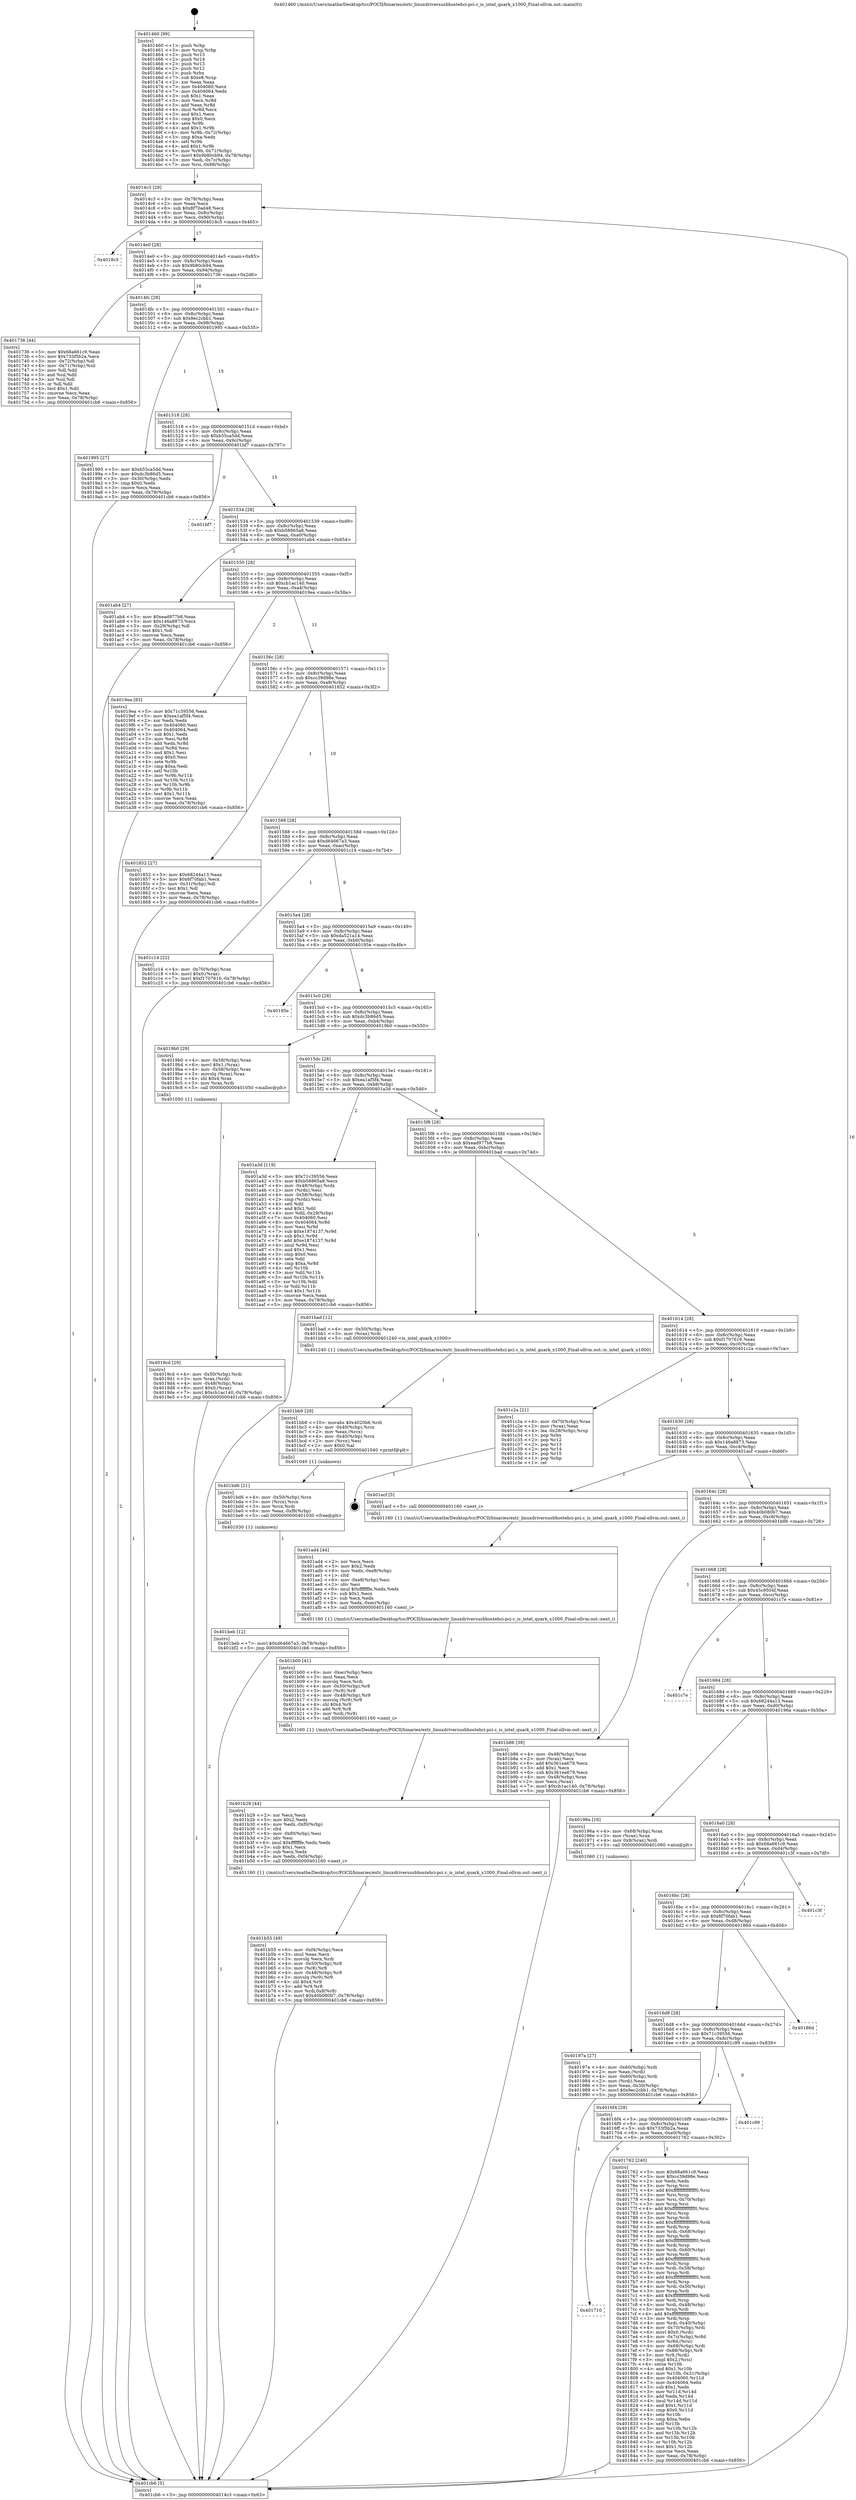 digraph "0x401460" {
  label = "0x401460 (/mnt/c/Users/mathe/Desktop/tcc/POCII/binaries/extr_linuxdriversusbhostehci-pci.c_is_intel_quark_x1000_Final-ollvm.out::main(0))"
  labelloc = "t"
  node[shape=record]

  Entry [label="",width=0.3,height=0.3,shape=circle,fillcolor=black,style=filled]
  "0x4014c3" [label="{
     0x4014c3 [29]\l
     | [instrs]\l
     &nbsp;&nbsp;0x4014c3 \<+3\>: mov -0x78(%rbp),%eax\l
     &nbsp;&nbsp;0x4014c6 \<+2\>: mov %eax,%ecx\l
     &nbsp;&nbsp;0x4014c8 \<+6\>: sub $0x8f70ad48,%ecx\l
     &nbsp;&nbsp;0x4014ce \<+6\>: mov %eax,-0x8c(%rbp)\l
     &nbsp;&nbsp;0x4014d4 \<+6\>: mov %ecx,-0x90(%rbp)\l
     &nbsp;&nbsp;0x4014da \<+6\>: je 00000000004018c5 \<main+0x465\>\l
  }"]
  "0x4018c5" [label="{
     0x4018c5\l
  }", style=dashed]
  "0x4014e0" [label="{
     0x4014e0 [28]\l
     | [instrs]\l
     &nbsp;&nbsp;0x4014e0 \<+5\>: jmp 00000000004014e5 \<main+0x85\>\l
     &nbsp;&nbsp;0x4014e5 \<+6\>: mov -0x8c(%rbp),%eax\l
     &nbsp;&nbsp;0x4014eb \<+5\>: sub $0x9b80cb94,%eax\l
     &nbsp;&nbsp;0x4014f0 \<+6\>: mov %eax,-0x94(%rbp)\l
     &nbsp;&nbsp;0x4014f6 \<+6\>: je 0000000000401736 \<main+0x2d6\>\l
  }"]
  Exit [label="",width=0.3,height=0.3,shape=circle,fillcolor=black,style=filled,peripheries=2]
  "0x401736" [label="{
     0x401736 [44]\l
     | [instrs]\l
     &nbsp;&nbsp;0x401736 \<+5\>: mov $0x68a661c9,%eax\l
     &nbsp;&nbsp;0x40173b \<+5\>: mov $0x733f5b2a,%ecx\l
     &nbsp;&nbsp;0x401740 \<+3\>: mov -0x72(%rbp),%dl\l
     &nbsp;&nbsp;0x401743 \<+4\>: mov -0x71(%rbp),%sil\l
     &nbsp;&nbsp;0x401747 \<+3\>: mov %dl,%dil\l
     &nbsp;&nbsp;0x40174a \<+3\>: and %sil,%dil\l
     &nbsp;&nbsp;0x40174d \<+3\>: xor %sil,%dl\l
     &nbsp;&nbsp;0x401750 \<+3\>: or %dl,%dil\l
     &nbsp;&nbsp;0x401753 \<+4\>: test $0x1,%dil\l
     &nbsp;&nbsp;0x401757 \<+3\>: cmovne %ecx,%eax\l
     &nbsp;&nbsp;0x40175a \<+3\>: mov %eax,-0x78(%rbp)\l
     &nbsp;&nbsp;0x40175d \<+5\>: jmp 0000000000401cb6 \<main+0x856\>\l
  }"]
  "0x4014fc" [label="{
     0x4014fc [28]\l
     | [instrs]\l
     &nbsp;&nbsp;0x4014fc \<+5\>: jmp 0000000000401501 \<main+0xa1\>\l
     &nbsp;&nbsp;0x401501 \<+6\>: mov -0x8c(%rbp),%eax\l
     &nbsp;&nbsp;0x401507 \<+5\>: sub $0x9ec2cbb1,%eax\l
     &nbsp;&nbsp;0x40150c \<+6\>: mov %eax,-0x98(%rbp)\l
     &nbsp;&nbsp;0x401512 \<+6\>: je 0000000000401995 \<main+0x535\>\l
  }"]
  "0x401cb6" [label="{
     0x401cb6 [5]\l
     | [instrs]\l
     &nbsp;&nbsp;0x401cb6 \<+5\>: jmp 00000000004014c3 \<main+0x63\>\l
  }"]
  "0x401460" [label="{
     0x401460 [99]\l
     | [instrs]\l
     &nbsp;&nbsp;0x401460 \<+1\>: push %rbp\l
     &nbsp;&nbsp;0x401461 \<+3\>: mov %rsp,%rbp\l
     &nbsp;&nbsp;0x401464 \<+2\>: push %r15\l
     &nbsp;&nbsp;0x401466 \<+2\>: push %r14\l
     &nbsp;&nbsp;0x401468 \<+2\>: push %r13\l
     &nbsp;&nbsp;0x40146a \<+2\>: push %r12\l
     &nbsp;&nbsp;0x40146c \<+1\>: push %rbx\l
     &nbsp;&nbsp;0x40146d \<+7\>: sub $0xe8,%rsp\l
     &nbsp;&nbsp;0x401474 \<+2\>: xor %eax,%eax\l
     &nbsp;&nbsp;0x401476 \<+7\>: mov 0x404060,%ecx\l
     &nbsp;&nbsp;0x40147d \<+7\>: mov 0x404064,%edx\l
     &nbsp;&nbsp;0x401484 \<+3\>: sub $0x1,%eax\l
     &nbsp;&nbsp;0x401487 \<+3\>: mov %ecx,%r8d\l
     &nbsp;&nbsp;0x40148a \<+3\>: add %eax,%r8d\l
     &nbsp;&nbsp;0x40148d \<+4\>: imul %r8d,%ecx\l
     &nbsp;&nbsp;0x401491 \<+3\>: and $0x1,%ecx\l
     &nbsp;&nbsp;0x401494 \<+3\>: cmp $0x0,%ecx\l
     &nbsp;&nbsp;0x401497 \<+4\>: sete %r9b\l
     &nbsp;&nbsp;0x40149b \<+4\>: and $0x1,%r9b\l
     &nbsp;&nbsp;0x40149f \<+4\>: mov %r9b,-0x72(%rbp)\l
     &nbsp;&nbsp;0x4014a3 \<+3\>: cmp $0xa,%edx\l
     &nbsp;&nbsp;0x4014a6 \<+4\>: setl %r9b\l
     &nbsp;&nbsp;0x4014aa \<+4\>: and $0x1,%r9b\l
     &nbsp;&nbsp;0x4014ae \<+4\>: mov %r9b,-0x71(%rbp)\l
     &nbsp;&nbsp;0x4014b2 \<+7\>: movl $0x9b80cb94,-0x78(%rbp)\l
     &nbsp;&nbsp;0x4014b9 \<+3\>: mov %edi,-0x7c(%rbp)\l
     &nbsp;&nbsp;0x4014bc \<+7\>: mov %rsi,-0x88(%rbp)\l
  }"]
  "0x401beb" [label="{
     0x401beb [12]\l
     | [instrs]\l
     &nbsp;&nbsp;0x401beb \<+7\>: movl $0xd64667a3,-0x78(%rbp)\l
     &nbsp;&nbsp;0x401bf2 \<+5\>: jmp 0000000000401cb6 \<main+0x856\>\l
  }"]
  "0x401995" [label="{
     0x401995 [27]\l
     | [instrs]\l
     &nbsp;&nbsp;0x401995 \<+5\>: mov $0xb55ca5dd,%eax\l
     &nbsp;&nbsp;0x40199a \<+5\>: mov $0xdc3b86d5,%ecx\l
     &nbsp;&nbsp;0x40199f \<+3\>: mov -0x30(%rbp),%edx\l
     &nbsp;&nbsp;0x4019a2 \<+3\>: cmp $0x0,%edx\l
     &nbsp;&nbsp;0x4019a5 \<+3\>: cmove %ecx,%eax\l
     &nbsp;&nbsp;0x4019a8 \<+3\>: mov %eax,-0x78(%rbp)\l
     &nbsp;&nbsp;0x4019ab \<+5\>: jmp 0000000000401cb6 \<main+0x856\>\l
  }"]
  "0x401518" [label="{
     0x401518 [28]\l
     | [instrs]\l
     &nbsp;&nbsp;0x401518 \<+5\>: jmp 000000000040151d \<main+0xbd\>\l
     &nbsp;&nbsp;0x40151d \<+6\>: mov -0x8c(%rbp),%eax\l
     &nbsp;&nbsp;0x401523 \<+5\>: sub $0xb55ca5dd,%eax\l
     &nbsp;&nbsp;0x401528 \<+6\>: mov %eax,-0x9c(%rbp)\l
     &nbsp;&nbsp;0x40152e \<+6\>: je 0000000000401bf7 \<main+0x797\>\l
  }"]
  "0x401bd6" [label="{
     0x401bd6 [21]\l
     | [instrs]\l
     &nbsp;&nbsp;0x401bd6 \<+4\>: mov -0x50(%rbp),%rcx\l
     &nbsp;&nbsp;0x401bda \<+3\>: mov (%rcx),%rcx\l
     &nbsp;&nbsp;0x401bdd \<+3\>: mov %rcx,%rdi\l
     &nbsp;&nbsp;0x401be0 \<+6\>: mov %eax,-0xf8(%rbp)\l
     &nbsp;&nbsp;0x401be6 \<+5\>: call 0000000000401030 \<free@plt\>\l
     | [calls]\l
     &nbsp;&nbsp;0x401030 \{1\} (unknown)\l
  }"]
  "0x401bf7" [label="{
     0x401bf7\l
  }", style=dashed]
  "0x401534" [label="{
     0x401534 [28]\l
     | [instrs]\l
     &nbsp;&nbsp;0x401534 \<+5\>: jmp 0000000000401539 \<main+0xd9\>\l
     &nbsp;&nbsp;0x401539 \<+6\>: mov -0x8c(%rbp),%eax\l
     &nbsp;&nbsp;0x40153f \<+5\>: sub $0xb58865a8,%eax\l
     &nbsp;&nbsp;0x401544 \<+6\>: mov %eax,-0xa0(%rbp)\l
     &nbsp;&nbsp;0x40154a \<+6\>: je 0000000000401ab4 \<main+0x654\>\l
  }"]
  "0x401bb9" [label="{
     0x401bb9 [29]\l
     | [instrs]\l
     &nbsp;&nbsp;0x401bb9 \<+10\>: movabs $0x4020b6,%rdi\l
     &nbsp;&nbsp;0x401bc3 \<+4\>: mov -0x40(%rbp),%rcx\l
     &nbsp;&nbsp;0x401bc7 \<+2\>: mov %eax,(%rcx)\l
     &nbsp;&nbsp;0x401bc9 \<+4\>: mov -0x40(%rbp),%rcx\l
     &nbsp;&nbsp;0x401bcd \<+2\>: mov (%rcx),%esi\l
     &nbsp;&nbsp;0x401bcf \<+2\>: mov $0x0,%al\l
     &nbsp;&nbsp;0x401bd1 \<+5\>: call 0000000000401040 \<printf@plt\>\l
     | [calls]\l
     &nbsp;&nbsp;0x401040 \{1\} (unknown)\l
  }"]
  "0x401ab4" [label="{
     0x401ab4 [27]\l
     | [instrs]\l
     &nbsp;&nbsp;0x401ab4 \<+5\>: mov $0xead977b8,%eax\l
     &nbsp;&nbsp;0x401ab9 \<+5\>: mov $0x146a8873,%ecx\l
     &nbsp;&nbsp;0x401abe \<+3\>: mov -0x29(%rbp),%dl\l
     &nbsp;&nbsp;0x401ac1 \<+3\>: test $0x1,%dl\l
     &nbsp;&nbsp;0x401ac4 \<+3\>: cmovne %ecx,%eax\l
     &nbsp;&nbsp;0x401ac7 \<+3\>: mov %eax,-0x78(%rbp)\l
     &nbsp;&nbsp;0x401aca \<+5\>: jmp 0000000000401cb6 \<main+0x856\>\l
  }"]
  "0x401550" [label="{
     0x401550 [28]\l
     | [instrs]\l
     &nbsp;&nbsp;0x401550 \<+5\>: jmp 0000000000401555 \<main+0xf5\>\l
     &nbsp;&nbsp;0x401555 \<+6\>: mov -0x8c(%rbp),%eax\l
     &nbsp;&nbsp;0x40155b \<+5\>: sub $0xcb1ac140,%eax\l
     &nbsp;&nbsp;0x401560 \<+6\>: mov %eax,-0xa4(%rbp)\l
     &nbsp;&nbsp;0x401566 \<+6\>: je 00000000004019ea \<main+0x58a\>\l
  }"]
  "0x401b55" [label="{
     0x401b55 [49]\l
     | [instrs]\l
     &nbsp;&nbsp;0x401b55 \<+6\>: mov -0xf4(%rbp),%ecx\l
     &nbsp;&nbsp;0x401b5b \<+3\>: imul %eax,%ecx\l
     &nbsp;&nbsp;0x401b5e \<+3\>: movslq %ecx,%rdi\l
     &nbsp;&nbsp;0x401b61 \<+4\>: mov -0x50(%rbp),%r8\l
     &nbsp;&nbsp;0x401b65 \<+3\>: mov (%r8),%r8\l
     &nbsp;&nbsp;0x401b68 \<+4\>: mov -0x48(%rbp),%r9\l
     &nbsp;&nbsp;0x401b6c \<+3\>: movslq (%r9),%r9\l
     &nbsp;&nbsp;0x401b6f \<+4\>: shl $0x4,%r9\l
     &nbsp;&nbsp;0x401b73 \<+3\>: add %r9,%r8\l
     &nbsp;&nbsp;0x401b76 \<+4\>: mov %rdi,0x8(%r8)\l
     &nbsp;&nbsp;0x401b7a \<+7\>: movl $0x40b080b7,-0x78(%rbp)\l
     &nbsp;&nbsp;0x401b81 \<+5\>: jmp 0000000000401cb6 \<main+0x856\>\l
  }"]
  "0x4019ea" [label="{
     0x4019ea [83]\l
     | [instrs]\l
     &nbsp;&nbsp;0x4019ea \<+5\>: mov $0x71c39556,%eax\l
     &nbsp;&nbsp;0x4019ef \<+5\>: mov $0xea1af5f4,%ecx\l
     &nbsp;&nbsp;0x4019f4 \<+2\>: xor %edx,%edx\l
     &nbsp;&nbsp;0x4019f6 \<+7\>: mov 0x404060,%esi\l
     &nbsp;&nbsp;0x4019fd \<+7\>: mov 0x404064,%edi\l
     &nbsp;&nbsp;0x401a04 \<+3\>: sub $0x1,%edx\l
     &nbsp;&nbsp;0x401a07 \<+3\>: mov %esi,%r8d\l
     &nbsp;&nbsp;0x401a0a \<+3\>: add %edx,%r8d\l
     &nbsp;&nbsp;0x401a0d \<+4\>: imul %r8d,%esi\l
     &nbsp;&nbsp;0x401a11 \<+3\>: and $0x1,%esi\l
     &nbsp;&nbsp;0x401a14 \<+3\>: cmp $0x0,%esi\l
     &nbsp;&nbsp;0x401a17 \<+4\>: sete %r9b\l
     &nbsp;&nbsp;0x401a1b \<+3\>: cmp $0xa,%edi\l
     &nbsp;&nbsp;0x401a1e \<+4\>: setl %r10b\l
     &nbsp;&nbsp;0x401a22 \<+3\>: mov %r9b,%r11b\l
     &nbsp;&nbsp;0x401a25 \<+3\>: and %r10b,%r11b\l
     &nbsp;&nbsp;0x401a28 \<+3\>: xor %r10b,%r9b\l
     &nbsp;&nbsp;0x401a2b \<+3\>: or %r9b,%r11b\l
     &nbsp;&nbsp;0x401a2e \<+4\>: test $0x1,%r11b\l
     &nbsp;&nbsp;0x401a32 \<+3\>: cmovne %ecx,%eax\l
     &nbsp;&nbsp;0x401a35 \<+3\>: mov %eax,-0x78(%rbp)\l
     &nbsp;&nbsp;0x401a38 \<+5\>: jmp 0000000000401cb6 \<main+0x856\>\l
  }"]
  "0x40156c" [label="{
     0x40156c [28]\l
     | [instrs]\l
     &nbsp;&nbsp;0x40156c \<+5\>: jmp 0000000000401571 \<main+0x111\>\l
     &nbsp;&nbsp;0x401571 \<+6\>: mov -0x8c(%rbp),%eax\l
     &nbsp;&nbsp;0x401577 \<+5\>: sub $0xcc39d98e,%eax\l
     &nbsp;&nbsp;0x40157c \<+6\>: mov %eax,-0xa8(%rbp)\l
     &nbsp;&nbsp;0x401582 \<+6\>: je 0000000000401852 \<main+0x3f2\>\l
  }"]
  "0x401b29" [label="{
     0x401b29 [44]\l
     | [instrs]\l
     &nbsp;&nbsp;0x401b29 \<+2\>: xor %ecx,%ecx\l
     &nbsp;&nbsp;0x401b2b \<+5\>: mov $0x2,%edx\l
     &nbsp;&nbsp;0x401b30 \<+6\>: mov %edx,-0xf0(%rbp)\l
     &nbsp;&nbsp;0x401b36 \<+1\>: cltd\l
     &nbsp;&nbsp;0x401b37 \<+6\>: mov -0xf0(%rbp),%esi\l
     &nbsp;&nbsp;0x401b3d \<+2\>: idiv %esi\l
     &nbsp;&nbsp;0x401b3f \<+6\>: imul $0xfffffffe,%edx,%edx\l
     &nbsp;&nbsp;0x401b45 \<+3\>: sub $0x1,%ecx\l
     &nbsp;&nbsp;0x401b48 \<+2\>: sub %ecx,%edx\l
     &nbsp;&nbsp;0x401b4a \<+6\>: mov %edx,-0xf4(%rbp)\l
     &nbsp;&nbsp;0x401b50 \<+5\>: call 0000000000401160 \<next_i\>\l
     | [calls]\l
     &nbsp;&nbsp;0x401160 \{1\} (/mnt/c/Users/mathe/Desktop/tcc/POCII/binaries/extr_linuxdriversusbhostehci-pci.c_is_intel_quark_x1000_Final-ollvm.out::next_i)\l
  }"]
  "0x401852" [label="{
     0x401852 [27]\l
     | [instrs]\l
     &nbsp;&nbsp;0x401852 \<+5\>: mov $0x68244a13,%eax\l
     &nbsp;&nbsp;0x401857 \<+5\>: mov $0x6f70fab1,%ecx\l
     &nbsp;&nbsp;0x40185c \<+3\>: mov -0x31(%rbp),%dl\l
     &nbsp;&nbsp;0x40185f \<+3\>: test $0x1,%dl\l
     &nbsp;&nbsp;0x401862 \<+3\>: cmovne %ecx,%eax\l
     &nbsp;&nbsp;0x401865 \<+3\>: mov %eax,-0x78(%rbp)\l
     &nbsp;&nbsp;0x401868 \<+5\>: jmp 0000000000401cb6 \<main+0x856\>\l
  }"]
  "0x401588" [label="{
     0x401588 [28]\l
     | [instrs]\l
     &nbsp;&nbsp;0x401588 \<+5\>: jmp 000000000040158d \<main+0x12d\>\l
     &nbsp;&nbsp;0x40158d \<+6\>: mov -0x8c(%rbp),%eax\l
     &nbsp;&nbsp;0x401593 \<+5\>: sub $0xd64667a3,%eax\l
     &nbsp;&nbsp;0x401598 \<+6\>: mov %eax,-0xac(%rbp)\l
     &nbsp;&nbsp;0x40159e \<+6\>: je 0000000000401c14 \<main+0x7b4\>\l
  }"]
  "0x401b00" [label="{
     0x401b00 [41]\l
     | [instrs]\l
     &nbsp;&nbsp;0x401b00 \<+6\>: mov -0xec(%rbp),%ecx\l
     &nbsp;&nbsp;0x401b06 \<+3\>: imul %eax,%ecx\l
     &nbsp;&nbsp;0x401b09 \<+3\>: movslq %ecx,%rdi\l
     &nbsp;&nbsp;0x401b0c \<+4\>: mov -0x50(%rbp),%r8\l
     &nbsp;&nbsp;0x401b10 \<+3\>: mov (%r8),%r8\l
     &nbsp;&nbsp;0x401b13 \<+4\>: mov -0x48(%rbp),%r9\l
     &nbsp;&nbsp;0x401b17 \<+3\>: movslq (%r9),%r9\l
     &nbsp;&nbsp;0x401b1a \<+4\>: shl $0x4,%r9\l
     &nbsp;&nbsp;0x401b1e \<+3\>: add %r9,%r8\l
     &nbsp;&nbsp;0x401b21 \<+3\>: mov %rdi,(%r8)\l
     &nbsp;&nbsp;0x401b24 \<+5\>: call 0000000000401160 \<next_i\>\l
     | [calls]\l
     &nbsp;&nbsp;0x401160 \{1\} (/mnt/c/Users/mathe/Desktop/tcc/POCII/binaries/extr_linuxdriversusbhostehci-pci.c_is_intel_quark_x1000_Final-ollvm.out::next_i)\l
  }"]
  "0x401c14" [label="{
     0x401c14 [22]\l
     | [instrs]\l
     &nbsp;&nbsp;0x401c14 \<+4\>: mov -0x70(%rbp),%rax\l
     &nbsp;&nbsp;0x401c18 \<+6\>: movl $0x0,(%rax)\l
     &nbsp;&nbsp;0x401c1e \<+7\>: movl $0xf1707616,-0x78(%rbp)\l
     &nbsp;&nbsp;0x401c25 \<+5\>: jmp 0000000000401cb6 \<main+0x856\>\l
  }"]
  "0x4015a4" [label="{
     0x4015a4 [28]\l
     | [instrs]\l
     &nbsp;&nbsp;0x4015a4 \<+5\>: jmp 00000000004015a9 \<main+0x149\>\l
     &nbsp;&nbsp;0x4015a9 \<+6\>: mov -0x8c(%rbp),%eax\l
     &nbsp;&nbsp;0x4015af \<+5\>: sub $0xda521a14,%eax\l
     &nbsp;&nbsp;0x4015b4 \<+6\>: mov %eax,-0xb0(%rbp)\l
     &nbsp;&nbsp;0x4015ba \<+6\>: je 000000000040195e \<main+0x4fe\>\l
  }"]
  "0x401ad4" [label="{
     0x401ad4 [44]\l
     | [instrs]\l
     &nbsp;&nbsp;0x401ad4 \<+2\>: xor %ecx,%ecx\l
     &nbsp;&nbsp;0x401ad6 \<+5\>: mov $0x2,%edx\l
     &nbsp;&nbsp;0x401adb \<+6\>: mov %edx,-0xe8(%rbp)\l
     &nbsp;&nbsp;0x401ae1 \<+1\>: cltd\l
     &nbsp;&nbsp;0x401ae2 \<+6\>: mov -0xe8(%rbp),%esi\l
     &nbsp;&nbsp;0x401ae8 \<+2\>: idiv %esi\l
     &nbsp;&nbsp;0x401aea \<+6\>: imul $0xfffffffe,%edx,%edx\l
     &nbsp;&nbsp;0x401af0 \<+3\>: sub $0x1,%ecx\l
     &nbsp;&nbsp;0x401af3 \<+2\>: sub %ecx,%edx\l
     &nbsp;&nbsp;0x401af5 \<+6\>: mov %edx,-0xec(%rbp)\l
     &nbsp;&nbsp;0x401afb \<+5\>: call 0000000000401160 \<next_i\>\l
     | [calls]\l
     &nbsp;&nbsp;0x401160 \{1\} (/mnt/c/Users/mathe/Desktop/tcc/POCII/binaries/extr_linuxdriversusbhostehci-pci.c_is_intel_quark_x1000_Final-ollvm.out::next_i)\l
  }"]
  "0x40195e" [label="{
     0x40195e\l
  }", style=dashed]
  "0x4015c0" [label="{
     0x4015c0 [28]\l
     | [instrs]\l
     &nbsp;&nbsp;0x4015c0 \<+5\>: jmp 00000000004015c5 \<main+0x165\>\l
     &nbsp;&nbsp;0x4015c5 \<+6\>: mov -0x8c(%rbp),%eax\l
     &nbsp;&nbsp;0x4015cb \<+5\>: sub $0xdc3b86d5,%eax\l
     &nbsp;&nbsp;0x4015d0 \<+6\>: mov %eax,-0xb4(%rbp)\l
     &nbsp;&nbsp;0x4015d6 \<+6\>: je 00000000004019b0 \<main+0x550\>\l
  }"]
  "0x4019cd" [label="{
     0x4019cd [29]\l
     | [instrs]\l
     &nbsp;&nbsp;0x4019cd \<+4\>: mov -0x50(%rbp),%rdi\l
     &nbsp;&nbsp;0x4019d1 \<+3\>: mov %rax,(%rdi)\l
     &nbsp;&nbsp;0x4019d4 \<+4\>: mov -0x48(%rbp),%rax\l
     &nbsp;&nbsp;0x4019d8 \<+6\>: movl $0x0,(%rax)\l
     &nbsp;&nbsp;0x4019de \<+7\>: movl $0xcb1ac140,-0x78(%rbp)\l
     &nbsp;&nbsp;0x4019e5 \<+5\>: jmp 0000000000401cb6 \<main+0x856\>\l
  }"]
  "0x4019b0" [label="{
     0x4019b0 [29]\l
     | [instrs]\l
     &nbsp;&nbsp;0x4019b0 \<+4\>: mov -0x58(%rbp),%rax\l
     &nbsp;&nbsp;0x4019b4 \<+6\>: movl $0x1,(%rax)\l
     &nbsp;&nbsp;0x4019ba \<+4\>: mov -0x58(%rbp),%rax\l
     &nbsp;&nbsp;0x4019be \<+3\>: movslq (%rax),%rax\l
     &nbsp;&nbsp;0x4019c1 \<+4\>: shl $0x4,%rax\l
     &nbsp;&nbsp;0x4019c5 \<+3\>: mov %rax,%rdi\l
     &nbsp;&nbsp;0x4019c8 \<+5\>: call 0000000000401050 \<malloc@plt\>\l
     | [calls]\l
     &nbsp;&nbsp;0x401050 \{1\} (unknown)\l
  }"]
  "0x4015dc" [label="{
     0x4015dc [28]\l
     | [instrs]\l
     &nbsp;&nbsp;0x4015dc \<+5\>: jmp 00000000004015e1 \<main+0x181\>\l
     &nbsp;&nbsp;0x4015e1 \<+6\>: mov -0x8c(%rbp),%eax\l
     &nbsp;&nbsp;0x4015e7 \<+5\>: sub $0xea1af5f4,%eax\l
     &nbsp;&nbsp;0x4015ec \<+6\>: mov %eax,-0xb8(%rbp)\l
     &nbsp;&nbsp;0x4015f2 \<+6\>: je 0000000000401a3d \<main+0x5dd\>\l
  }"]
  "0x40197a" [label="{
     0x40197a [27]\l
     | [instrs]\l
     &nbsp;&nbsp;0x40197a \<+4\>: mov -0x60(%rbp),%rdi\l
     &nbsp;&nbsp;0x40197e \<+2\>: mov %eax,(%rdi)\l
     &nbsp;&nbsp;0x401980 \<+4\>: mov -0x60(%rbp),%rdi\l
     &nbsp;&nbsp;0x401984 \<+2\>: mov (%rdi),%eax\l
     &nbsp;&nbsp;0x401986 \<+3\>: mov %eax,-0x30(%rbp)\l
     &nbsp;&nbsp;0x401989 \<+7\>: movl $0x9ec2cbb1,-0x78(%rbp)\l
     &nbsp;&nbsp;0x401990 \<+5\>: jmp 0000000000401cb6 \<main+0x856\>\l
  }"]
  "0x401a3d" [label="{
     0x401a3d [119]\l
     | [instrs]\l
     &nbsp;&nbsp;0x401a3d \<+5\>: mov $0x71c39556,%eax\l
     &nbsp;&nbsp;0x401a42 \<+5\>: mov $0xb58865a8,%ecx\l
     &nbsp;&nbsp;0x401a47 \<+4\>: mov -0x48(%rbp),%rdx\l
     &nbsp;&nbsp;0x401a4b \<+2\>: mov (%rdx),%esi\l
     &nbsp;&nbsp;0x401a4d \<+4\>: mov -0x58(%rbp),%rdx\l
     &nbsp;&nbsp;0x401a51 \<+2\>: cmp (%rdx),%esi\l
     &nbsp;&nbsp;0x401a53 \<+4\>: setl %dil\l
     &nbsp;&nbsp;0x401a57 \<+4\>: and $0x1,%dil\l
     &nbsp;&nbsp;0x401a5b \<+4\>: mov %dil,-0x29(%rbp)\l
     &nbsp;&nbsp;0x401a5f \<+7\>: mov 0x404060,%esi\l
     &nbsp;&nbsp;0x401a66 \<+8\>: mov 0x404064,%r8d\l
     &nbsp;&nbsp;0x401a6e \<+3\>: mov %esi,%r9d\l
     &nbsp;&nbsp;0x401a71 \<+7\>: sub $0xe1874137,%r9d\l
     &nbsp;&nbsp;0x401a78 \<+4\>: sub $0x1,%r9d\l
     &nbsp;&nbsp;0x401a7c \<+7\>: add $0xe1874137,%r9d\l
     &nbsp;&nbsp;0x401a83 \<+4\>: imul %r9d,%esi\l
     &nbsp;&nbsp;0x401a87 \<+3\>: and $0x1,%esi\l
     &nbsp;&nbsp;0x401a8a \<+3\>: cmp $0x0,%esi\l
     &nbsp;&nbsp;0x401a8d \<+4\>: sete %dil\l
     &nbsp;&nbsp;0x401a91 \<+4\>: cmp $0xa,%r8d\l
     &nbsp;&nbsp;0x401a95 \<+4\>: setl %r10b\l
     &nbsp;&nbsp;0x401a99 \<+3\>: mov %dil,%r11b\l
     &nbsp;&nbsp;0x401a9c \<+3\>: and %r10b,%r11b\l
     &nbsp;&nbsp;0x401a9f \<+3\>: xor %r10b,%dil\l
     &nbsp;&nbsp;0x401aa2 \<+3\>: or %dil,%r11b\l
     &nbsp;&nbsp;0x401aa5 \<+4\>: test $0x1,%r11b\l
     &nbsp;&nbsp;0x401aa9 \<+3\>: cmovne %ecx,%eax\l
     &nbsp;&nbsp;0x401aac \<+3\>: mov %eax,-0x78(%rbp)\l
     &nbsp;&nbsp;0x401aaf \<+5\>: jmp 0000000000401cb6 \<main+0x856\>\l
  }"]
  "0x4015f8" [label="{
     0x4015f8 [28]\l
     | [instrs]\l
     &nbsp;&nbsp;0x4015f8 \<+5\>: jmp 00000000004015fd \<main+0x19d\>\l
     &nbsp;&nbsp;0x4015fd \<+6\>: mov -0x8c(%rbp),%eax\l
     &nbsp;&nbsp;0x401603 \<+5\>: sub $0xead977b8,%eax\l
     &nbsp;&nbsp;0x401608 \<+6\>: mov %eax,-0xbc(%rbp)\l
     &nbsp;&nbsp;0x40160e \<+6\>: je 0000000000401bad \<main+0x74d\>\l
  }"]
  "0x401710" [label="{
     0x401710\l
  }", style=dashed]
  "0x401bad" [label="{
     0x401bad [12]\l
     | [instrs]\l
     &nbsp;&nbsp;0x401bad \<+4\>: mov -0x50(%rbp),%rax\l
     &nbsp;&nbsp;0x401bb1 \<+3\>: mov (%rax),%rdi\l
     &nbsp;&nbsp;0x401bb4 \<+5\>: call 0000000000401240 \<is_intel_quark_x1000\>\l
     | [calls]\l
     &nbsp;&nbsp;0x401240 \{1\} (/mnt/c/Users/mathe/Desktop/tcc/POCII/binaries/extr_linuxdriversusbhostehci-pci.c_is_intel_quark_x1000_Final-ollvm.out::is_intel_quark_x1000)\l
  }"]
  "0x401614" [label="{
     0x401614 [28]\l
     | [instrs]\l
     &nbsp;&nbsp;0x401614 \<+5\>: jmp 0000000000401619 \<main+0x1b9\>\l
     &nbsp;&nbsp;0x401619 \<+6\>: mov -0x8c(%rbp),%eax\l
     &nbsp;&nbsp;0x40161f \<+5\>: sub $0xf1707616,%eax\l
     &nbsp;&nbsp;0x401624 \<+6\>: mov %eax,-0xc0(%rbp)\l
     &nbsp;&nbsp;0x40162a \<+6\>: je 0000000000401c2a \<main+0x7ca\>\l
  }"]
  "0x401762" [label="{
     0x401762 [240]\l
     | [instrs]\l
     &nbsp;&nbsp;0x401762 \<+5\>: mov $0x68a661c9,%eax\l
     &nbsp;&nbsp;0x401767 \<+5\>: mov $0xcc39d98e,%ecx\l
     &nbsp;&nbsp;0x40176c \<+2\>: xor %edx,%edx\l
     &nbsp;&nbsp;0x40176e \<+3\>: mov %rsp,%rsi\l
     &nbsp;&nbsp;0x401771 \<+4\>: add $0xfffffffffffffff0,%rsi\l
     &nbsp;&nbsp;0x401775 \<+3\>: mov %rsi,%rsp\l
     &nbsp;&nbsp;0x401778 \<+4\>: mov %rsi,-0x70(%rbp)\l
     &nbsp;&nbsp;0x40177c \<+3\>: mov %rsp,%rsi\l
     &nbsp;&nbsp;0x40177f \<+4\>: add $0xfffffffffffffff0,%rsi\l
     &nbsp;&nbsp;0x401783 \<+3\>: mov %rsi,%rsp\l
     &nbsp;&nbsp;0x401786 \<+3\>: mov %rsp,%rdi\l
     &nbsp;&nbsp;0x401789 \<+4\>: add $0xfffffffffffffff0,%rdi\l
     &nbsp;&nbsp;0x40178d \<+3\>: mov %rdi,%rsp\l
     &nbsp;&nbsp;0x401790 \<+4\>: mov %rdi,-0x68(%rbp)\l
     &nbsp;&nbsp;0x401794 \<+3\>: mov %rsp,%rdi\l
     &nbsp;&nbsp;0x401797 \<+4\>: add $0xfffffffffffffff0,%rdi\l
     &nbsp;&nbsp;0x40179b \<+3\>: mov %rdi,%rsp\l
     &nbsp;&nbsp;0x40179e \<+4\>: mov %rdi,-0x60(%rbp)\l
     &nbsp;&nbsp;0x4017a2 \<+3\>: mov %rsp,%rdi\l
     &nbsp;&nbsp;0x4017a5 \<+4\>: add $0xfffffffffffffff0,%rdi\l
     &nbsp;&nbsp;0x4017a9 \<+3\>: mov %rdi,%rsp\l
     &nbsp;&nbsp;0x4017ac \<+4\>: mov %rdi,-0x58(%rbp)\l
     &nbsp;&nbsp;0x4017b0 \<+3\>: mov %rsp,%rdi\l
     &nbsp;&nbsp;0x4017b3 \<+4\>: add $0xfffffffffffffff0,%rdi\l
     &nbsp;&nbsp;0x4017b7 \<+3\>: mov %rdi,%rsp\l
     &nbsp;&nbsp;0x4017ba \<+4\>: mov %rdi,-0x50(%rbp)\l
     &nbsp;&nbsp;0x4017be \<+3\>: mov %rsp,%rdi\l
     &nbsp;&nbsp;0x4017c1 \<+4\>: add $0xfffffffffffffff0,%rdi\l
     &nbsp;&nbsp;0x4017c5 \<+3\>: mov %rdi,%rsp\l
     &nbsp;&nbsp;0x4017c8 \<+4\>: mov %rdi,-0x48(%rbp)\l
     &nbsp;&nbsp;0x4017cc \<+3\>: mov %rsp,%rdi\l
     &nbsp;&nbsp;0x4017cf \<+4\>: add $0xfffffffffffffff0,%rdi\l
     &nbsp;&nbsp;0x4017d3 \<+3\>: mov %rdi,%rsp\l
     &nbsp;&nbsp;0x4017d6 \<+4\>: mov %rdi,-0x40(%rbp)\l
     &nbsp;&nbsp;0x4017da \<+4\>: mov -0x70(%rbp),%rdi\l
     &nbsp;&nbsp;0x4017de \<+6\>: movl $0x0,(%rdi)\l
     &nbsp;&nbsp;0x4017e4 \<+4\>: mov -0x7c(%rbp),%r8d\l
     &nbsp;&nbsp;0x4017e8 \<+3\>: mov %r8d,(%rsi)\l
     &nbsp;&nbsp;0x4017eb \<+4\>: mov -0x68(%rbp),%rdi\l
     &nbsp;&nbsp;0x4017ef \<+7\>: mov -0x88(%rbp),%r9\l
     &nbsp;&nbsp;0x4017f6 \<+3\>: mov %r9,(%rdi)\l
     &nbsp;&nbsp;0x4017f9 \<+3\>: cmpl $0x2,(%rsi)\l
     &nbsp;&nbsp;0x4017fc \<+4\>: setne %r10b\l
     &nbsp;&nbsp;0x401800 \<+4\>: and $0x1,%r10b\l
     &nbsp;&nbsp;0x401804 \<+4\>: mov %r10b,-0x31(%rbp)\l
     &nbsp;&nbsp;0x401808 \<+8\>: mov 0x404060,%r11d\l
     &nbsp;&nbsp;0x401810 \<+7\>: mov 0x404064,%ebx\l
     &nbsp;&nbsp;0x401817 \<+3\>: sub $0x1,%edx\l
     &nbsp;&nbsp;0x40181a \<+3\>: mov %r11d,%r14d\l
     &nbsp;&nbsp;0x40181d \<+3\>: add %edx,%r14d\l
     &nbsp;&nbsp;0x401820 \<+4\>: imul %r14d,%r11d\l
     &nbsp;&nbsp;0x401824 \<+4\>: and $0x1,%r11d\l
     &nbsp;&nbsp;0x401828 \<+4\>: cmp $0x0,%r11d\l
     &nbsp;&nbsp;0x40182c \<+4\>: sete %r10b\l
     &nbsp;&nbsp;0x401830 \<+3\>: cmp $0xa,%ebx\l
     &nbsp;&nbsp;0x401833 \<+4\>: setl %r15b\l
     &nbsp;&nbsp;0x401837 \<+3\>: mov %r10b,%r12b\l
     &nbsp;&nbsp;0x40183a \<+3\>: and %r15b,%r12b\l
     &nbsp;&nbsp;0x40183d \<+3\>: xor %r15b,%r10b\l
     &nbsp;&nbsp;0x401840 \<+3\>: or %r10b,%r12b\l
     &nbsp;&nbsp;0x401843 \<+4\>: test $0x1,%r12b\l
     &nbsp;&nbsp;0x401847 \<+3\>: cmovne %ecx,%eax\l
     &nbsp;&nbsp;0x40184a \<+3\>: mov %eax,-0x78(%rbp)\l
     &nbsp;&nbsp;0x40184d \<+5\>: jmp 0000000000401cb6 \<main+0x856\>\l
  }"]
  "0x401c2a" [label="{
     0x401c2a [21]\l
     | [instrs]\l
     &nbsp;&nbsp;0x401c2a \<+4\>: mov -0x70(%rbp),%rax\l
     &nbsp;&nbsp;0x401c2e \<+2\>: mov (%rax),%eax\l
     &nbsp;&nbsp;0x401c30 \<+4\>: lea -0x28(%rbp),%rsp\l
     &nbsp;&nbsp;0x401c34 \<+1\>: pop %rbx\l
     &nbsp;&nbsp;0x401c35 \<+2\>: pop %r12\l
     &nbsp;&nbsp;0x401c37 \<+2\>: pop %r13\l
     &nbsp;&nbsp;0x401c39 \<+2\>: pop %r14\l
     &nbsp;&nbsp;0x401c3b \<+2\>: pop %r15\l
     &nbsp;&nbsp;0x401c3d \<+1\>: pop %rbp\l
     &nbsp;&nbsp;0x401c3e \<+1\>: ret\l
  }"]
  "0x401630" [label="{
     0x401630 [28]\l
     | [instrs]\l
     &nbsp;&nbsp;0x401630 \<+5\>: jmp 0000000000401635 \<main+0x1d5\>\l
     &nbsp;&nbsp;0x401635 \<+6\>: mov -0x8c(%rbp),%eax\l
     &nbsp;&nbsp;0x40163b \<+5\>: sub $0x146a8873,%eax\l
     &nbsp;&nbsp;0x401640 \<+6\>: mov %eax,-0xc4(%rbp)\l
     &nbsp;&nbsp;0x401646 \<+6\>: je 0000000000401acf \<main+0x66f\>\l
  }"]
  "0x4016f4" [label="{
     0x4016f4 [28]\l
     | [instrs]\l
     &nbsp;&nbsp;0x4016f4 \<+5\>: jmp 00000000004016f9 \<main+0x299\>\l
     &nbsp;&nbsp;0x4016f9 \<+6\>: mov -0x8c(%rbp),%eax\l
     &nbsp;&nbsp;0x4016ff \<+5\>: sub $0x733f5b2a,%eax\l
     &nbsp;&nbsp;0x401704 \<+6\>: mov %eax,-0xe0(%rbp)\l
     &nbsp;&nbsp;0x40170a \<+6\>: je 0000000000401762 \<main+0x302\>\l
  }"]
  "0x401acf" [label="{
     0x401acf [5]\l
     | [instrs]\l
     &nbsp;&nbsp;0x401acf \<+5\>: call 0000000000401160 \<next_i\>\l
     | [calls]\l
     &nbsp;&nbsp;0x401160 \{1\} (/mnt/c/Users/mathe/Desktop/tcc/POCII/binaries/extr_linuxdriversusbhostehci-pci.c_is_intel_quark_x1000_Final-ollvm.out::next_i)\l
  }"]
  "0x40164c" [label="{
     0x40164c [28]\l
     | [instrs]\l
     &nbsp;&nbsp;0x40164c \<+5\>: jmp 0000000000401651 \<main+0x1f1\>\l
     &nbsp;&nbsp;0x401651 \<+6\>: mov -0x8c(%rbp),%eax\l
     &nbsp;&nbsp;0x401657 \<+5\>: sub $0x40b080b7,%eax\l
     &nbsp;&nbsp;0x40165c \<+6\>: mov %eax,-0xc8(%rbp)\l
     &nbsp;&nbsp;0x401662 \<+6\>: je 0000000000401b86 \<main+0x726\>\l
  }"]
  "0x401c99" [label="{
     0x401c99\l
  }", style=dashed]
  "0x401b86" [label="{
     0x401b86 [39]\l
     | [instrs]\l
     &nbsp;&nbsp;0x401b86 \<+4\>: mov -0x48(%rbp),%rax\l
     &nbsp;&nbsp;0x401b8a \<+2\>: mov (%rax),%ecx\l
     &nbsp;&nbsp;0x401b8c \<+6\>: add $0x361ea679,%ecx\l
     &nbsp;&nbsp;0x401b92 \<+3\>: add $0x1,%ecx\l
     &nbsp;&nbsp;0x401b95 \<+6\>: sub $0x361ea679,%ecx\l
     &nbsp;&nbsp;0x401b9b \<+4\>: mov -0x48(%rbp),%rax\l
     &nbsp;&nbsp;0x401b9f \<+2\>: mov %ecx,(%rax)\l
     &nbsp;&nbsp;0x401ba1 \<+7\>: movl $0xcb1ac140,-0x78(%rbp)\l
     &nbsp;&nbsp;0x401ba8 \<+5\>: jmp 0000000000401cb6 \<main+0x856\>\l
  }"]
  "0x401668" [label="{
     0x401668 [28]\l
     | [instrs]\l
     &nbsp;&nbsp;0x401668 \<+5\>: jmp 000000000040166d \<main+0x20d\>\l
     &nbsp;&nbsp;0x40166d \<+6\>: mov -0x8c(%rbp),%eax\l
     &nbsp;&nbsp;0x401673 \<+5\>: sub $0x45c9504f,%eax\l
     &nbsp;&nbsp;0x401678 \<+6\>: mov %eax,-0xcc(%rbp)\l
     &nbsp;&nbsp;0x40167e \<+6\>: je 0000000000401c7e \<main+0x81e\>\l
  }"]
  "0x4016d8" [label="{
     0x4016d8 [28]\l
     | [instrs]\l
     &nbsp;&nbsp;0x4016d8 \<+5\>: jmp 00000000004016dd \<main+0x27d\>\l
     &nbsp;&nbsp;0x4016dd \<+6\>: mov -0x8c(%rbp),%eax\l
     &nbsp;&nbsp;0x4016e3 \<+5\>: sub $0x71c39556,%eax\l
     &nbsp;&nbsp;0x4016e8 \<+6\>: mov %eax,-0xdc(%rbp)\l
     &nbsp;&nbsp;0x4016ee \<+6\>: je 0000000000401c99 \<main+0x839\>\l
  }"]
  "0x401c7e" [label="{
     0x401c7e\l
  }", style=dashed]
  "0x401684" [label="{
     0x401684 [28]\l
     | [instrs]\l
     &nbsp;&nbsp;0x401684 \<+5\>: jmp 0000000000401689 \<main+0x229\>\l
     &nbsp;&nbsp;0x401689 \<+6\>: mov -0x8c(%rbp),%eax\l
     &nbsp;&nbsp;0x40168f \<+5\>: sub $0x68244a13,%eax\l
     &nbsp;&nbsp;0x401694 \<+6\>: mov %eax,-0xd0(%rbp)\l
     &nbsp;&nbsp;0x40169a \<+6\>: je 000000000040196a \<main+0x50a\>\l
  }"]
  "0x40186d" [label="{
     0x40186d\l
  }", style=dashed]
  "0x40196a" [label="{
     0x40196a [16]\l
     | [instrs]\l
     &nbsp;&nbsp;0x40196a \<+4\>: mov -0x68(%rbp),%rax\l
     &nbsp;&nbsp;0x40196e \<+3\>: mov (%rax),%rax\l
     &nbsp;&nbsp;0x401971 \<+4\>: mov 0x8(%rax),%rdi\l
     &nbsp;&nbsp;0x401975 \<+5\>: call 0000000000401060 \<atoi@plt\>\l
     | [calls]\l
     &nbsp;&nbsp;0x401060 \{1\} (unknown)\l
  }"]
  "0x4016a0" [label="{
     0x4016a0 [28]\l
     | [instrs]\l
     &nbsp;&nbsp;0x4016a0 \<+5\>: jmp 00000000004016a5 \<main+0x245\>\l
     &nbsp;&nbsp;0x4016a5 \<+6\>: mov -0x8c(%rbp),%eax\l
     &nbsp;&nbsp;0x4016ab \<+5\>: sub $0x68a661c9,%eax\l
     &nbsp;&nbsp;0x4016b0 \<+6\>: mov %eax,-0xd4(%rbp)\l
     &nbsp;&nbsp;0x4016b6 \<+6\>: je 0000000000401c3f \<main+0x7df\>\l
  }"]
  "0x4016bc" [label="{
     0x4016bc [28]\l
     | [instrs]\l
     &nbsp;&nbsp;0x4016bc \<+5\>: jmp 00000000004016c1 \<main+0x261\>\l
     &nbsp;&nbsp;0x4016c1 \<+6\>: mov -0x8c(%rbp),%eax\l
     &nbsp;&nbsp;0x4016c7 \<+5\>: sub $0x6f70fab1,%eax\l
     &nbsp;&nbsp;0x4016cc \<+6\>: mov %eax,-0xd8(%rbp)\l
     &nbsp;&nbsp;0x4016d2 \<+6\>: je 000000000040186d \<main+0x40d\>\l
  }"]
  "0x401c3f" [label="{
     0x401c3f\l
  }", style=dashed]
  Entry -> "0x401460" [label=" 1"]
  "0x4014c3" -> "0x4018c5" [label=" 0"]
  "0x4014c3" -> "0x4014e0" [label=" 17"]
  "0x401c2a" -> Exit [label=" 1"]
  "0x4014e0" -> "0x401736" [label=" 1"]
  "0x4014e0" -> "0x4014fc" [label=" 16"]
  "0x401736" -> "0x401cb6" [label=" 1"]
  "0x401460" -> "0x4014c3" [label=" 1"]
  "0x401cb6" -> "0x4014c3" [label=" 16"]
  "0x401c14" -> "0x401cb6" [label=" 1"]
  "0x4014fc" -> "0x401995" [label=" 1"]
  "0x4014fc" -> "0x401518" [label=" 15"]
  "0x401beb" -> "0x401cb6" [label=" 1"]
  "0x401518" -> "0x401bf7" [label=" 0"]
  "0x401518" -> "0x401534" [label=" 15"]
  "0x401bd6" -> "0x401beb" [label=" 1"]
  "0x401534" -> "0x401ab4" [label=" 2"]
  "0x401534" -> "0x401550" [label=" 13"]
  "0x401bb9" -> "0x401bd6" [label=" 1"]
  "0x401550" -> "0x4019ea" [label=" 2"]
  "0x401550" -> "0x40156c" [label=" 11"]
  "0x401bad" -> "0x401bb9" [label=" 1"]
  "0x40156c" -> "0x401852" [label=" 1"]
  "0x40156c" -> "0x401588" [label=" 10"]
  "0x401b86" -> "0x401cb6" [label=" 1"]
  "0x401588" -> "0x401c14" [label=" 1"]
  "0x401588" -> "0x4015a4" [label=" 9"]
  "0x401b55" -> "0x401cb6" [label=" 1"]
  "0x4015a4" -> "0x40195e" [label=" 0"]
  "0x4015a4" -> "0x4015c0" [label=" 9"]
  "0x401b29" -> "0x401b55" [label=" 1"]
  "0x4015c0" -> "0x4019b0" [label=" 1"]
  "0x4015c0" -> "0x4015dc" [label=" 8"]
  "0x401b00" -> "0x401b29" [label=" 1"]
  "0x4015dc" -> "0x401a3d" [label=" 2"]
  "0x4015dc" -> "0x4015f8" [label=" 6"]
  "0x401ad4" -> "0x401b00" [label=" 1"]
  "0x4015f8" -> "0x401bad" [label=" 1"]
  "0x4015f8" -> "0x401614" [label=" 5"]
  "0x401ab4" -> "0x401cb6" [label=" 2"]
  "0x401614" -> "0x401c2a" [label=" 1"]
  "0x401614" -> "0x401630" [label=" 4"]
  "0x401a3d" -> "0x401cb6" [label=" 2"]
  "0x401630" -> "0x401acf" [label=" 1"]
  "0x401630" -> "0x40164c" [label=" 3"]
  "0x4019cd" -> "0x401cb6" [label=" 1"]
  "0x40164c" -> "0x401b86" [label=" 1"]
  "0x40164c" -> "0x401668" [label=" 2"]
  "0x4019b0" -> "0x4019cd" [label=" 1"]
  "0x401668" -> "0x401c7e" [label=" 0"]
  "0x401668" -> "0x401684" [label=" 2"]
  "0x40197a" -> "0x401cb6" [label=" 1"]
  "0x401684" -> "0x40196a" [label=" 1"]
  "0x401684" -> "0x4016a0" [label=" 1"]
  "0x40196a" -> "0x40197a" [label=" 1"]
  "0x4016a0" -> "0x401c3f" [label=" 0"]
  "0x4016a0" -> "0x4016bc" [label=" 1"]
  "0x401852" -> "0x401cb6" [label=" 1"]
  "0x4016bc" -> "0x40186d" [label=" 0"]
  "0x4016bc" -> "0x4016d8" [label=" 1"]
  "0x401995" -> "0x401cb6" [label=" 1"]
  "0x4016d8" -> "0x401c99" [label=" 0"]
  "0x4016d8" -> "0x4016f4" [label=" 1"]
  "0x4019ea" -> "0x401cb6" [label=" 2"]
  "0x4016f4" -> "0x401762" [label=" 1"]
  "0x4016f4" -> "0x401710" [label=" 0"]
  "0x401acf" -> "0x401ad4" [label=" 1"]
  "0x401762" -> "0x401cb6" [label=" 1"]
}

